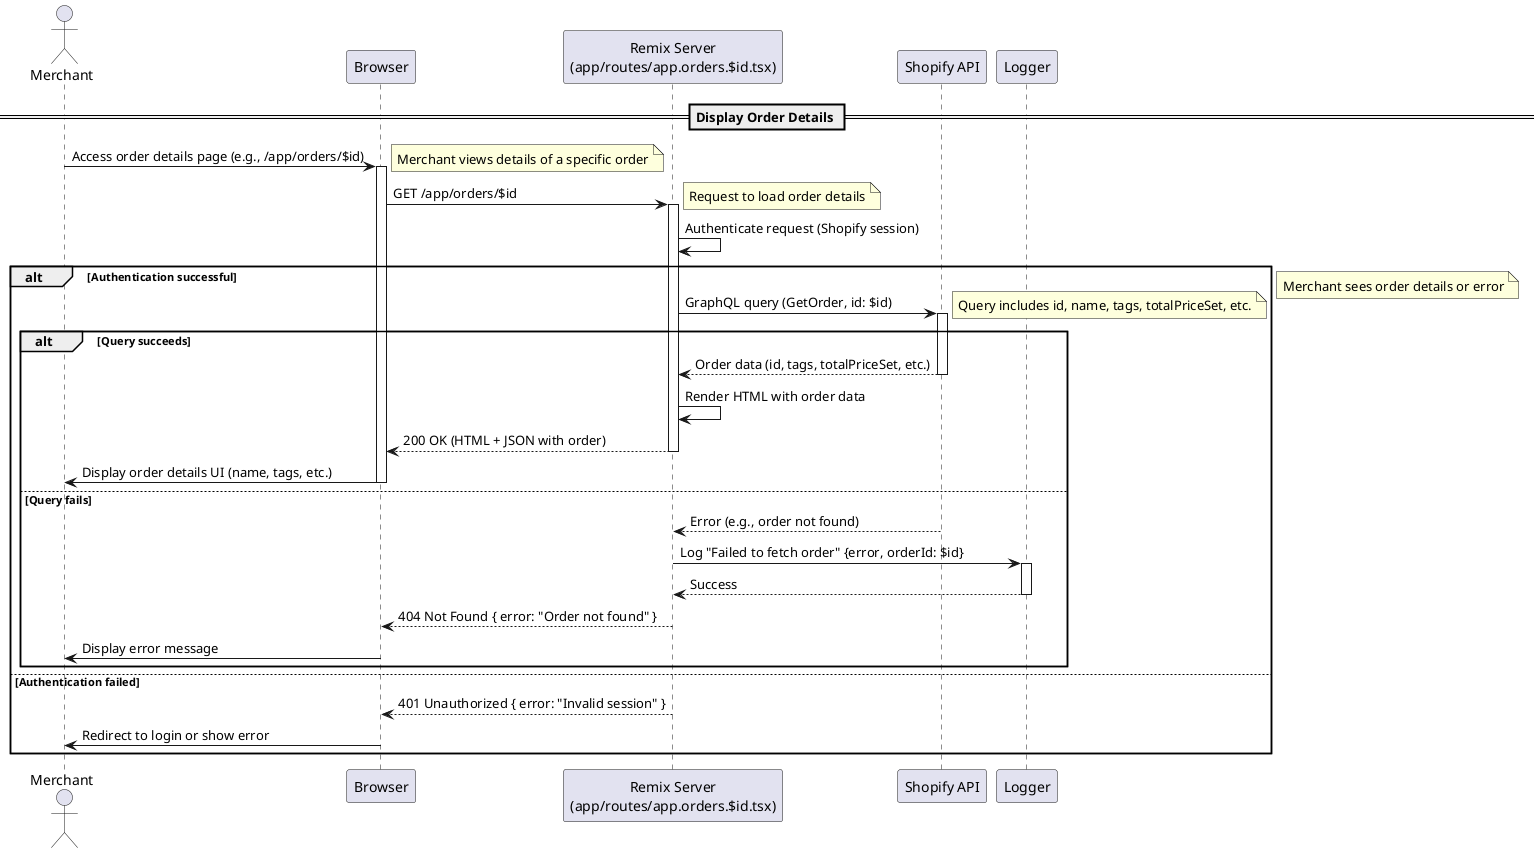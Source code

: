 @startuml
actor Merchant
participant "Browser" as Browser
participant "Remix Server\n(app/routes/app.orders.$id.tsx)" as Server
participant "Shopify API" as ShopifyAPI
participant "Logger" as Logger

== Display Order Details ==
Merchant -> Browser: Access order details page (e.g., /app/orders/$id)
activate Browser
note right: Merchant views details of a specific order

Browser -> Server: GET /app/orders/$id
activate Server
note right: Request to load order details

Server -> Server: Authenticate request (Shopify session)
alt Authentication successful
    Server -> ShopifyAPI: GraphQL query (GetOrder, id: $id)
    activate ShopifyAPI
    note right: Query includes id, name, tags, totalPriceSet, etc.

    alt Query succeeds
        ShopifyAPI --> Server: Order data (id, tags, totalPriceSet, etc.)
        deactivate ShopifyAPI

        Server -> Server: Render HTML with order data
        Server --> Browser: 200 OK (HTML + JSON with order)
        deactivate Server

        Browser -> Merchant: Display order details UI (name, tags, etc.)
        deactivate Browser
    else Query fails
        ShopifyAPI --> Server: Error (e.g., order not found)
        deactivate ShopifyAPI

        Server -> Logger: Log "Failed to fetch order" {error, orderId: $id}
        activate Logger
        Logger --> Server: Success
        deactivate Logger

        Server --> Browser: 404 Not Found { error: "Order not found" }
        deactivate Server

        Browser -> Merchant: Display error message
        deactivate Browser
    end
else Authentication failed
    Server --> Browser: 401 Unauthorized { error: "Invalid session" }
    deactivate Server

    Browser -> Merchant: Redirect to login or show error
    deactivate Browser
end

note right: Merchant sees order details or error

@enduml